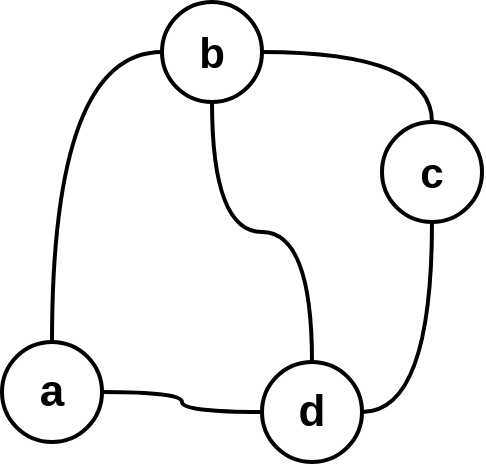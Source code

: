 <mxfile version="24.2.5" type="device">
  <diagram name="Page-1" id="kqFHcIuxuwMGuDFP54hW">
    <mxGraphModel dx="880" dy="532" grid="1" gridSize="10" guides="1" tooltips="1" connect="1" arrows="1" fold="1" page="1" pageScale="1" pageWidth="1169" pageHeight="827" math="0" shadow="0">
      <root>
        <mxCell id="0" />
        <mxCell id="1" parent="0" />
        <mxCell id="Ev9MkNEBeL5gujuolwRq-6" style="edgeStyle=orthogonalEdgeStyle;rounded=0;orthogonalLoop=1;jettySize=auto;html=1;exitX=0;exitY=0.5;exitDx=0;exitDy=0;entryX=0.5;entryY=0;entryDx=0;entryDy=0;strokeWidth=2;endArrow=none;endFill=0;curved=1;" parent="1" source="Ev9MkNEBeL5gujuolwRq-1" target="Ev9MkNEBeL5gujuolwRq-2" edge="1">
          <mxGeometry relative="1" as="geometry" />
        </mxCell>
        <mxCell id="Ev9MkNEBeL5gujuolwRq-7" style="edgeStyle=orthogonalEdgeStyle;rounded=0;orthogonalLoop=1;jettySize=auto;html=1;exitX=1;exitY=0.5;exitDx=0;exitDy=0;entryX=0.5;entryY=0;entryDx=0;entryDy=0;curved=1;strokeWidth=2;endArrow=none;endFill=0;" parent="1" source="Ev9MkNEBeL5gujuolwRq-1" target="Ev9MkNEBeL5gujuolwRq-5" edge="1">
          <mxGeometry relative="1" as="geometry" />
        </mxCell>
        <mxCell id="Ev9MkNEBeL5gujuolwRq-8" style="edgeStyle=orthogonalEdgeStyle;rounded=0;orthogonalLoop=1;jettySize=auto;html=1;exitX=0.5;exitY=1;exitDx=0;exitDy=0;strokeWidth=2;endArrow=none;endFill=0;curved=1;" parent="1" source="Ev9MkNEBeL5gujuolwRq-1" target="Ev9MkNEBeL5gujuolwRq-3" edge="1">
          <mxGeometry relative="1" as="geometry" />
        </mxCell>
        <mxCell id="Ev9MkNEBeL5gujuolwRq-1" value="&lt;font size=&quot;1&quot; style=&quot;&quot;&gt;&lt;b style=&quot;font-size: 21px;&quot;&gt;b&lt;/b&gt;&lt;/font&gt;" style="ellipse;whiteSpace=wrap;html=1;aspect=fixed;strokeWidth=2;" parent="1" vertex="1">
          <mxGeometry x="350" y="50" width="50" height="50" as="geometry" />
        </mxCell>
        <mxCell id="Ev9MkNEBeL5gujuolwRq-9" style="edgeStyle=orthogonalEdgeStyle;rounded=0;orthogonalLoop=1;jettySize=auto;html=1;exitX=1;exitY=0.5;exitDx=0;exitDy=0;curved=1;endArrow=none;endFill=0;strokeWidth=2;" parent="1" source="Ev9MkNEBeL5gujuolwRq-2" target="Ev9MkNEBeL5gujuolwRq-3" edge="1">
          <mxGeometry relative="1" as="geometry" />
        </mxCell>
        <mxCell id="Ev9MkNEBeL5gujuolwRq-2" value="&lt;b style=&quot;font-size: 22px;&quot;&gt;a&lt;/b&gt;" style="ellipse;whiteSpace=wrap;html=1;aspect=fixed;strokeWidth=2;" parent="1" vertex="1">
          <mxGeometry x="270" y="220" width="50" height="50" as="geometry" />
        </mxCell>
        <mxCell id="Ev9MkNEBeL5gujuolwRq-3" value="&lt;font size=&quot;1&quot; style=&quot;&quot;&gt;&lt;b style=&quot;font-size: 22px;&quot;&gt;d&lt;/b&gt;&lt;/font&gt;" style="ellipse;whiteSpace=wrap;html=1;aspect=fixed;strokeWidth=2;" parent="1" vertex="1">
          <mxGeometry x="400" y="230" width="50" height="50" as="geometry" />
        </mxCell>
        <mxCell id="Ev9MkNEBeL5gujuolwRq-10" style="edgeStyle=orthogonalEdgeStyle;rounded=0;orthogonalLoop=1;jettySize=auto;html=1;exitX=0.5;exitY=1;exitDx=0;exitDy=0;entryX=1;entryY=0.5;entryDx=0;entryDy=0;curved=1;strokeWidth=2;endArrow=none;endFill=0;" parent="1" source="Ev9MkNEBeL5gujuolwRq-5" target="Ev9MkNEBeL5gujuolwRq-3" edge="1">
          <mxGeometry relative="1" as="geometry" />
        </mxCell>
        <mxCell id="Ev9MkNEBeL5gujuolwRq-5" value="&lt;font size=&quot;1&quot; style=&quot;&quot;&gt;&lt;b style=&quot;font-size: 21px;&quot;&gt;c&lt;/b&gt;&lt;/font&gt;" style="ellipse;whiteSpace=wrap;html=1;aspect=fixed;strokeWidth=2;" parent="1" vertex="1">
          <mxGeometry x="460" y="110" width="50" height="50" as="geometry" />
        </mxCell>
      </root>
    </mxGraphModel>
  </diagram>
</mxfile>
